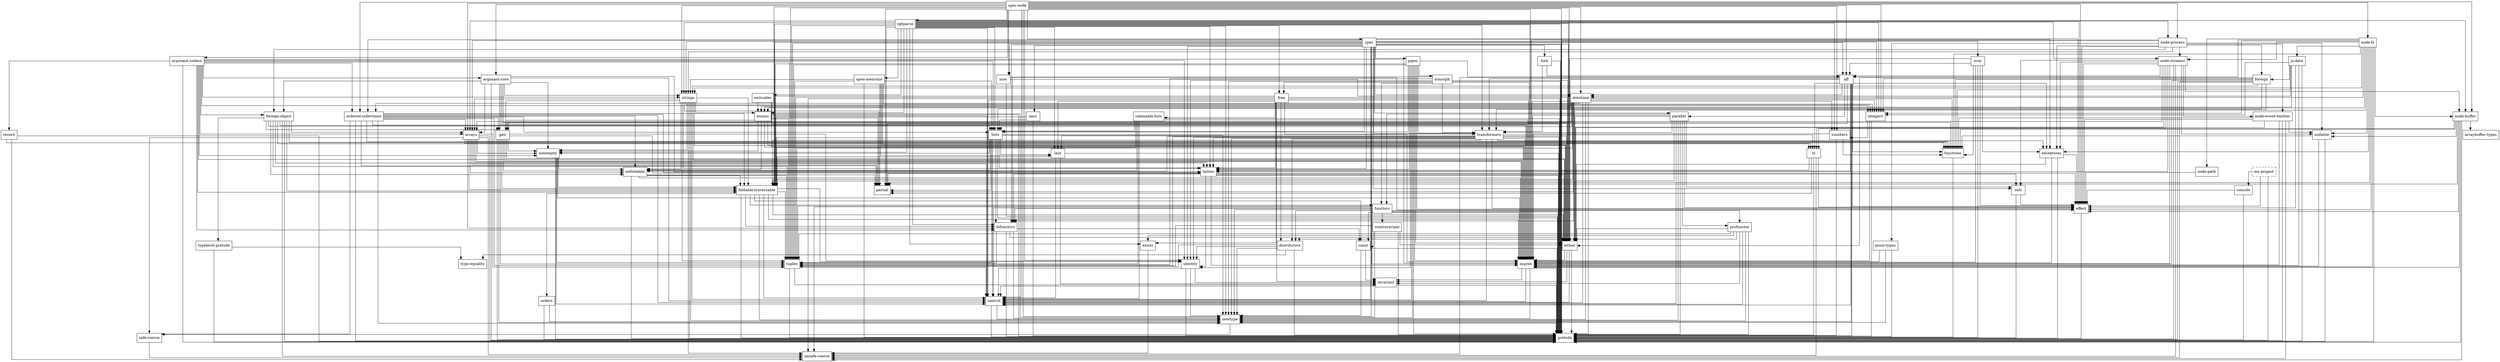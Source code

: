 strict digraph deps {
node[shape=rect]
splines=ortho
"my-project" [style=dashed];
"aff" -> "control";
"aff" -> "datetime";
"aff" -> "effect";
"aff" -> "either";
"aff" -> "exceptions";
"aff" -> "functions";
"aff" -> "newtype";
"aff" -> "parallel";
"aff" -> "partial";
"aff" -> "prelude";
"aff" -> "st";
"aff" -> "tailrec";
"aff" -> "transformers";
"aff" -> "unsafe-coerce";
"ansi" -> "foldable-traversable";
"ansi" -> "lists";
"ansi" -> "prelude";
"argonaut-codecs" -> "argonaut-core";
"argonaut-codecs" -> "arrays";
"argonaut-codecs" -> "bifunctors";
"argonaut-codecs" -> "either";
"argonaut-codecs" -> "foldable-traversable";
"argonaut-codecs" -> "foreign-object";
"argonaut-codecs" -> "identity";
"argonaut-codecs" -> "integers";
"argonaut-codecs" -> "lists";
"argonaut-codecs" -> "maybe";
"argonaut-codecs" -> "nonempty";
"argonaut-codecs" -> "ordered-collections";
"argonaut-codecs" -> "prelude";
"argonaut-codecs" -> "record";
"argonaut-codecs" -> "strings";
"argonaut-codecs" -> "tuples";
"argonaut-core" -> "arrays";
"argonaut-core" -> "control";
"argonaut-core" -> "either";
"argonaut-core" -> "foreign-object";
"argonaut-core" -> "functions";
"argonaut-core" -> "gen";
"argonaut-core" -> "maybe";
"argonaut-core" -> "nonempty";
"argonaut-core" -> "prelude";
"argonaut-core" -> "strings";
"argonaut-core" -> "tailrec";
"arrays" -> "bifunctors";
"arrays" -> "control";
"arrays" -> "foldable-traversable";
"arrays" -> "functions";
"arrays" -> "maybe";
"arrays" -> "nonempty";
"arrays" -> "partial";
"arrays" -> "prelude";
"arrays" -> "safe-coerce";
"arrays" -> "st";
"arrays" -> "tailrec";
"arrays" -> "tuples";
"arrays" -> "unfoldable";
"arrays" -> "unsafe-coerce";
"avar" -> "aff";
"avar" -> "effect";
"avar" -> "either";
"avar" -> "exceptions";
"avar" -> "functions";
"avar" -> "maybe";
"avar" -> "prelude";
"bifunctors" -> "const";
"bifunctors" -> "either";
"bifunctors" -> "newtype";
"bifunctors" -> "prelude";
"bifunctors" -> "tuples";
"catenable-lists" -> "control";
"catenable-lists" -> "foldable-traversable";
"catenable-lists" -> "lists";
"catenable-lists" -> "maybe";
"catenable-lists" -> "prelude";
"catenable-lists" -> "tuples";
"catenable-lists" -> "unfoldable";
"console" -> "effect";
"console" -> "prelude";
"const" -> "invariant";
"const" -> "newtype";
"const" -> "prelude";
"contravariant" -> "const";
"contravariant" -> "either";
"contravariant" -> "newtype";
"contravariant" -> "prelude";
"contravariant" -> "tuples";
"control" -> "newtype";
"control" -> "prelude";
"datetime" -> "bifunctors";
"datetime" -> "control";
"datetime" -> "either";
"datetime" -> "enums";
"datetime" -> "foldable-traversable";
"datetime" -> "functions";
"datetime" -> "gen";
"datetime" -> "integers";
"datetime" -> "lists";
"datetime" -> "maybe";
"datetime" -> "newtype";
"datetime" -> "numbers";
"datetime" -> "ordered-collections";
"datetime" -> "partial";
"datetime" -> "prelude";
"datetime" -> "tuples";
"distributive" -> "identity";
"distributive" -> "newtype";
"distributive" -> "prelude";
"distributive" -> "tuples";
"distributive" -> "type-equality";
"effect" -> "prelude";
"either" -> "control";
"either" -> "invariant";
"either" -> "maybe";
"either" -> "prelude";
"enums" -> "control";
"enums" -> "either";
"enums" -> "gen";
"enums" -> "maybe";
"enums" -> "newtype";
"enums" -> "nonempty";
"enums" -> "partial";
"enums" -> "prelude";
"enums" -> "tuples";
"enums" -> "unfoldable";
"exceptions" -> "effect";
"exceptions" -> "either";
"exceptions" -> "maybe";
"exceptions" -> "prelude";
"exists" -> "unsafe-coerce";
"exitcodes" -> "enums";
"exitcodes" -> "maybe";
"exitcodes" -> "prelude";
"foldable-traversable" -> "bifunctors";
"foldable-traversable" -> "const";
"foldable-traversable" -> "control";
"foldable-traversable" -> "either";
"foldable-traversable" -> "functors";
"foldable-traversable" -> "identity";
"foldable-traversable" -> "maybe";
"foldable-traversable" -> "newtype";
"foldable-traversable" -> "orders";
"foldable-traversable" -> "prelude";
"foldable-traversable" -> "tuples";
"foreign" -> "either";
"foreign" -> "functions";
"foreign" -> "integers";
"foreign" -> "lists";
"foreign" -> "maybe";
"foreign" -> "prelude";
"foreign" -> "strings";
"foreign" -> "transformers";
"foreign" -> "unsafe-coerce";
"foreign-object" -> "arrays";
"foreign-object" -> "foldable-traversable";
"foreign-object" -> "functions";
"foreign-object" -> "gen";
"foreign-object" -> "lists";
"foreign-object" -> "maybe";
"foreign-object" -> "prelude";
"foreign-object" -> "st";
"foreign-object" -> "tailrec";
"foreign-object" -> "tuples";
"foreign-object" -> "typelevel-prelude";
"foreign-object" -> "unfoldable";
"foreign-object" -> "unsafe-coerce";
"fork" -> "aff";
"fork" -> "prelude";
"fork" -> "transformers";
"free" -> "catenable-lists";
"free" -> "control";
"free" -> "distributive";
"free" -> "either";
"free" -> "exists";
"free" -> "foldable-traversable";
"free" -> "invariant";
"free" -> "lazy";
"free" -> "maybe";
"free" -> "prelude";
"free" -> "tailrec";
"free" -> "transformers";
"free" -> "tuples";
"free" -> "unsafe-coerce";
"functions" -> "prelude";
"functors" -> "bifunctors";
"functors" -> "const";
"functors" -> "contravariant";
"functors" -> "control";
"functors" -> "distributive";
"functors" -> "either";
"functors" -> "invariant";
"functors" -> "maybe";
"functors" -> "newtype";
"functors" -> "prelude";
"functors" -> "profunctor";
"functors" -> "tuples";
"functors" -> "unsafe-coerce";
"gen" -> "either";
"gen" -> "foldable-traversable";
"gen" -> "identity";
"gen" -> "maybe";
"gen" -> "newtype";
"gen" -> "nonempty";
"gen" -> "prelude";
"gen" -> "tailrec";
"gen" -> "tuples";
"gen" -> "unfoldable";
"identity" -> "control";
"identity" -> "invariant";
"identity" -> "newtype";
"identity" -> "prelude";
"integers" -> "maybe";
"integers" -> "numbers";
"integers" -> "prelude";
"invariant" -> "control";
"invariant" -> "prelude";
"js-date" -> "datetime";
"js-date" -> "effect";
"js-date" -> "enums";
"js-date" -> "foreign";
"js-date" -> "functions";
"js-date" -> "integers";
"js-date" -> "maybe";
"js-date" -> "prelude";
"lazy" -> "control";
"lazy" -> "foldable-traversable";
"lazy" -> "invariant";
"lazy" -> "prelude";
"lists" -> "bifunctors";
"lists" -> "control";
"lists" -> "foldable-traversable";
"lists" -> "lazy";
"lists" -> "maybe";
"lists" -> "newtype";
"lists" -> "nonempty";
"lists" -> "partial";
"lists" -> "prelude";
"lists" -> "tailrec";
"lists" -> "tuples";
"lists" -> "unfoldable";
"maybe" -> "control";
"maybe" -> "invariant";
"maybe" -> "newtype";
"maybe" -> "prelude";
"mmorph" -> "bifunctors";
"mmorph" -> "either";
"mmorph" -> "free";
"mmorph" -> "functors";
"mmorph" -> "identity";
"mmorph" -> "maybe";
"mmorph" -> "newtype";
"mmorph" -> "prelude";
"mmorph" -> "transformers";
"mmorph" -> "tuples";
"my-project" -> "console";
"my-project" -> "effect";
"my-project" -> "prelude";
"newtype" -> "prelude";
"newtype" -> "safe-coerce";
"node-buffer" -> "arraybuffer-types";
"node-buffer" -> "effect";
"node-buffer" -> "functions";
"node-buffer" -> "maybe";
"node-buffer" -> "nullable";
"node-buffer" -> "partial";
"node-buffer" -> "prelude";
"node-buffer" -> "st";
"node-buffer" -> "unsafe-coerce";
"node-event-emitter" -> "effect";
"node-event-emitter" -> "either";
"node-event-emitter" -> "functions";
"node-event-emitter" -> "maybe";
"node-event-emitter" -> "nullable";
"node-event-emitter" -> "prelude";
"node-event-emitter" -> "unsafe-coerce";
"node-fs" -> "aff";
"node-fs" -> "datetime";
"node-fs" -> "effect";
"node-fs" -> "either";
"node-fs" -> "enums";
"node-fs" -> "exceptions";
"node-fs" -> "functions";
"node-fs" -> "integers";
"node-fs" -> "js-date";
"node-fs" -> "maybe";
"node-fs" -> "node-buffer";
"node-fs" -> "node-path";
"node-fs" -> "node-streams";
"node-fs" -> "nullable";
"node-fs" -> "partial";
"node-fs" -> "prelude";
"node-fs" -> "strings";
"node-path" -> "effect";
"node-process" -> "effect";
"node-process" -> "exceptions";
"node-process" -> "foreign";
"node-process" -> "foreign-object";
"node-process" -> "maybe";
"node-process" -> "node-event-emitter";
"node-process" -> "node-streams";
"node-process" -> "nullable";
"node-process" -> "posix-types";
"node-process" -> "prelude";
"node-process" -> "strings";
"node-streams" -> "aff";
"node-streams" -> "arrays";
"node-streams" -> "effect";
"node-streams" -> "either";
"node-streams" -> "exceptions";
"node-streams" -> "maybe";
"node-streams" -> "node-buffer";
"node-streams" -> "node-event-emitter";
"node-streams" -> "nullable";
"node-streams" -> "prelude";
"node-streams" -> "refs";
"node-streams" -> "st";
"node-streams" -> "tailrec";
"node-streams" -> "unsafe-coerce";
"nonempty" -> "control";
"nonempty" -> "foldable-traversable";
"nonempty" -> "maybe";
"nonempty" -> "prelude";
"nonempty" -> "tuples";
"nonempty" -> "unfoldable";
"now" -> "datetime";
"now" -> "effect";
"now" -> "prelude";
"nullable" -> "functions";
"nullable" -> "maybe";
"nullable" -> "prelude";
"numbers" -> "functions";
"numbers" -> "maybe";
"numbers" -> "prelude";
"open-memoize" -> "either";
"open-memoize" -> "integers";
"open-memoize" -> "lazy";
"open-memoize" -> "lists";
"open-memoize" -> "maybe";
"open-memoize" -> "partial";
"open-memoize" -> "prelude";
"open-memoize" -> "strings";
"open-memoize" -> "tuples";
"optparse" -> "arrays";
"optparse" -> "bifunctors";
"optparse" -> "control";
"optparse" -> "effect";
"optparse" -> "either";
"optparse" -> "enums";
"optparse" -> "exists";
"optparse" -> "exitcodes";
"optparse" -> "foldable-traversable";
"optparse" -> "free";
"optparse" -> "integers";
"optparse" -> "lazy";
"optparse" -> "lists";
"optparse" -> "maybe";
"optparse" -> "newtype";
"optparse" -> "node-buffer";
"optparse" -> "node-process";
"optparse" -> "node-streams";
"optparse" -> "nonempty";
"optparse" -> "numbers";
"optparse" -> "open-memoize";
"optparse" -> "partial";
"optparse" -> "prelude";
"optparse" -> "strings";
"optparse" -> "tailrec";
"optparse" -> "transformers";
"optparse" -> "tuples";
"ordered-collections" -> "arrays";
"ordered-collections" -> "control";
"ordered-collections" -> "foldable-traversable";
"ordered-collections" -> "functions";
"ordered-collections" -> "gen";
"ordered-collections" -> "lists";
"ordered-collections" -> "maybe";
"ordered-collections" -> "newtype";
"ordered-collections" -> "partial";
"ordered-collections" -> "prelude";
"ordered-collections" -> "safe-coerce";
"ordered-collections" -> "tailrec";
"ordered-collections" -> "tuples";
"ordered-collections" -> "unfoldable";
"orders" -> "newtype";
"orders" -> "prelude";
"parallel" -> "control";
"parallel" -> "effect";
"parallel" -> "either";
"parallel" -> "foldable-traversable";
"parallel" -> "functors";
"parallel" -> "maybe";
"parallel" -> "newtype";
"parallel" -> "prelude";
"parallel" -> "profunctor";
"parallel" -> "refs";
"parallel" -> "transformers";
"pipes" -> "aff";
"pipes" -> "control";
"pipes" -> "effect";
"pipes" -> "either";
"pipes" -> "foldable-traversable";
"pipes" -> "identity";
"pipes" -> "lists";
"pipes" -> "maybe";
"pipes" -> "mmorph";
"pipes" -> "newtype";
"pipes" -> "prelude";
"pipes" -> "tailrec";
"pipes" -> "transformers";
"pipes" -> "tuples";
"posix-types" -> "maybe";
"posix-types" -> "newtype";
"posix-types" -> "prelude";
"profunctor" -> "control";
"profunctor" -> "distributive";
"profunctor" -> "either";
"profunctor" -> "exists";
"profunctor" -> "invariant";
"profunctor" -> "newtype";
"profunctor" -> "prelude";
"profunctor" -> "tuples";
"record" -> "functions";
"record" -> "prelude";
"record" -> "unsafe-coerce";
"refs" -> "effect";
"refs" -> "prelude";
"safe-coerce" -> "unsafe-coerce";
"spec" -> "aff";
"spec" -> "ansi";
"spec" -> "arrays";
"spec" -> "avar";
"spec" -> "bifunctors";
"spec" -> "control";
"spec" -> "datetime";
"spec" -> "effect";
"spec" -> "either";
"spec" -> "exceptions";
"spec" -> "foldable-traversable";
"spec" -> "fork";
"spec" -> "identity";
"spec" -> "integers";
"spec" -> "lists";
"spec" -> "maybe";
"spec" -> "newtype";
"spec" -> "now";
"spec" -> "ordered-collections";
"spec" -> "parallel";
"spec" -> "pipes";
"spec" -> "prelude";
"spec" -> "refs";
"spec" -> "strings";
"spec" -> "tailrec";
"spec" -> "transformers";
"spec" -> "tuples";
"spec-node" -> "aff";
"spec-node" -> "argonaut-codecs";
"spec-node" -> "argonaut-core";
"spec-node" -> "arrays";
"spec-node" -> "control";
"spec-node" -> "datetime";
"spec-node" -> "effect";
"spec-node" -> "either";
"spec-node" -> "foldable-traversable";
"spec-node" -> "identity";
"spec-node" -> "integers";
"spec-node" -> "maybe";
"spec-node" -> "newtype";
"spec-node" -> "node-buffer";
"spec-node" -> "node-fs";
"spec-node" -> "node-process";
"spec-node" -> "now";
"spec-node" -> "numbers";
"spec-node" -> "optparse";
"spec-node" -> "ordered-collections";
"spec-node" -> "partial";
"spec-node" -> "prelude";
"spec-node" -> "spec";
"spec-node" -> "strings";
"spec-node" -> "tuples";
"st" -> "effect";
"st" -> "partial";
"st" -> "prelude";
"st" -> "tailrec";
"st" -> "unsafe-coerce";
"strings" -> "arrays";
"strings" -> "control";
"strings" -> "either";
"strings" -> "enums";
"strings" -> "foldable-traversable";
"strings" -> "gen";
"strings" -> "integers";
"strings" -> "maybe";
"strings" -> "newtype";
"strings" -> "nonempty";
"strings" -> "partial";
"strings" -> "prelude";
"strings" -> "tailrec";
"strings" -> "tuples";
"strings" -> "unfoldable";
"strings" -> "unsafe-coerce";
"tailrec" -> "bifunctors";
"tailrec" -> "effect";
"tailrec" -> "either";
"tailrec" -> "identity";
"tailrec" -> "maybe";
"tailrec" -> "partial";
"tailrec" -> "prelude";
"tailrec" -> "refs";
"transformers" -> "control";
"transformers" -> "distributive";
"transformers" -> "effect";
"transformers" -> "either";
"transformers" -> "exceptions";
"transformers" -> "foldable-traversable";
"transformers" -> "identity";
"transformers" -> "lazy";
"transformers" -> "maybe";
"transformers" -> "newtype";
"transformers" -> "prelude";
"transformers" -> "st";
"transformers" -> "tailrec";
"transformers" -> "tuples";
"transformers" -> "unfoldable";
"tuples" -> "control";
"tuples" -> "invariant";
"tuples" -> "prelude";
"typelevel-prelude" -> "prelude";
"typelevel-prelude" -> "type-equality";
"unfoldable" -> "foldable-traversable";
"unfoldable" -> "maybe";
"unfoldable" -> "partial";
"unfoldable" -> "prelude";
"unfoldable" -> "tuples";
}
